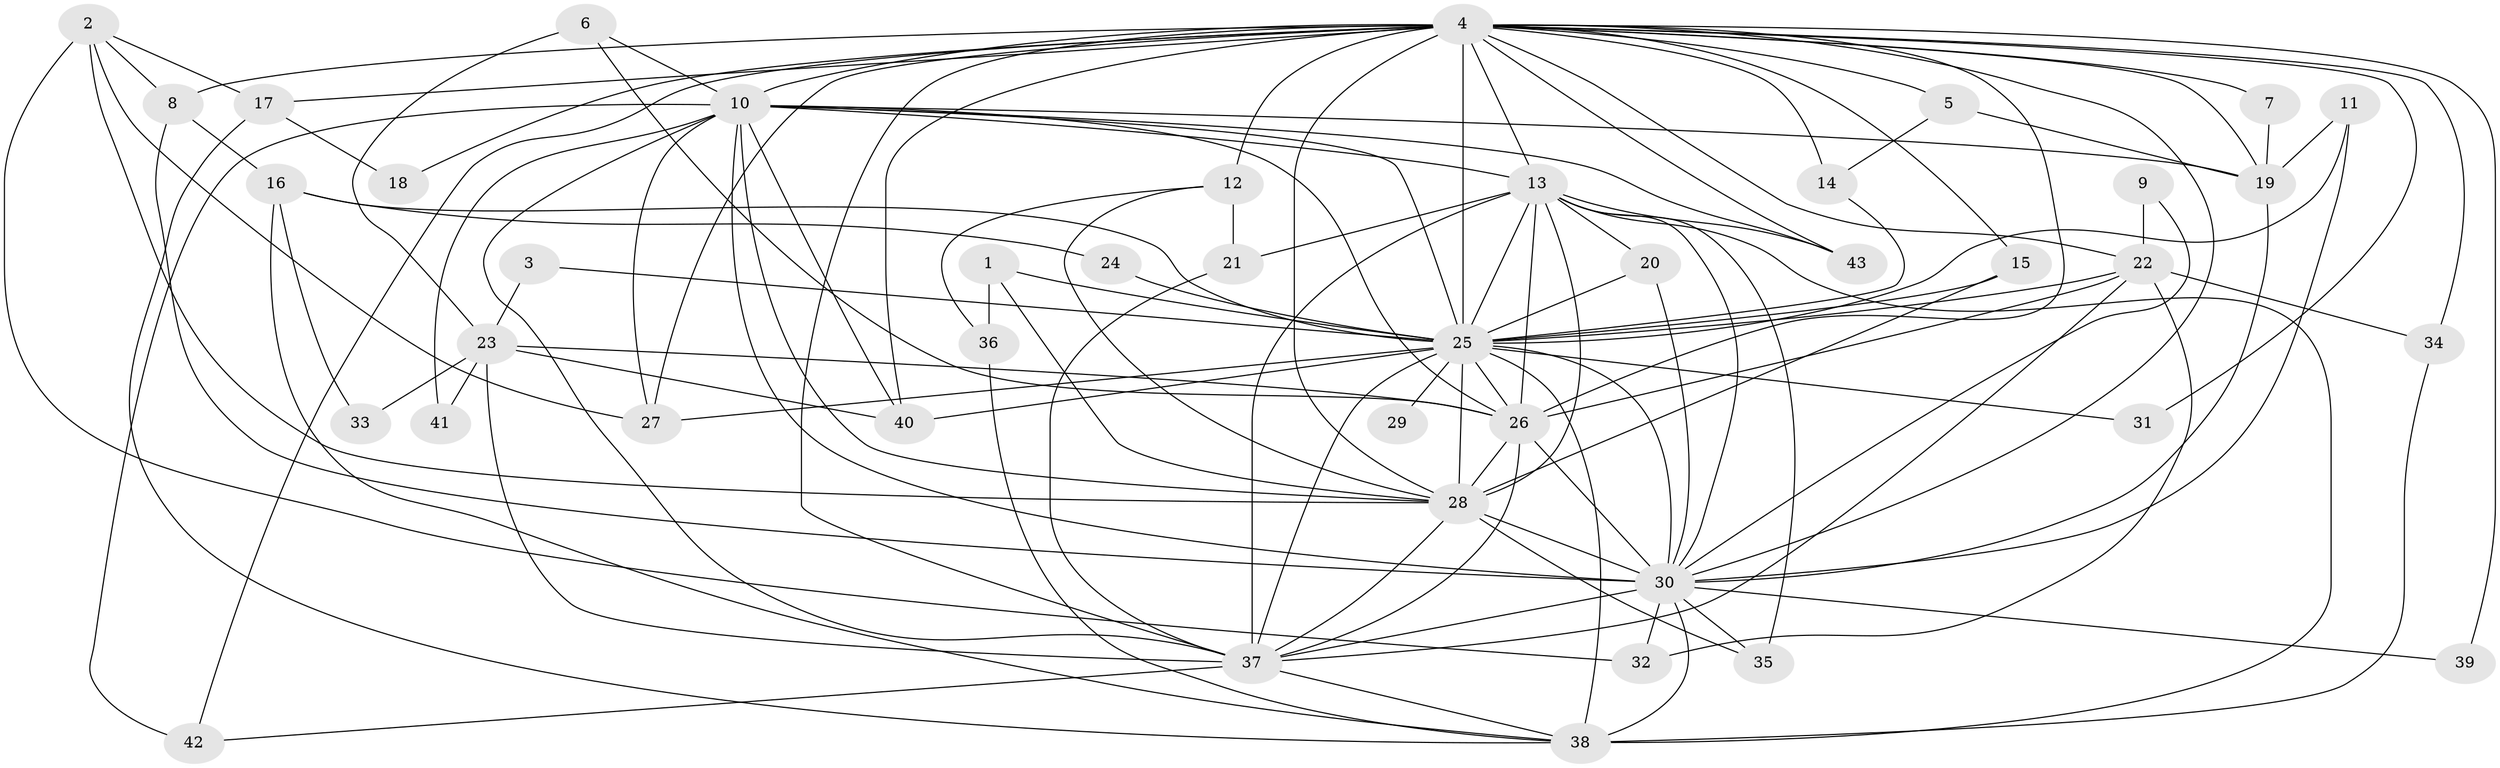 // original degree distribution, {23: 0.011627906976744186, 15: 0.011627906976744186, 18: 0.03488372093023256, 17: 0.011627906976744186, 22: 0.011627906976744186, 19: 0.011627906976744186, 14: 0.023255813953488372, 3: 0.18604651162790697, 5: 0.023255813953488372, 6: 0.011627906976744186, 2: 0.5, 4: 0.12790697674418605, 7: 0.023255813953488372, 8: 0.011627906976744186}
// Generated by graph-tools (version 1.1) at 2025/25/03/09/25 03:25:39]
// undirected, 43 vertices, 120 edges
graph export_dot {
graph [start="1"]
  node [color=gray90,style=filled];
  1;
  2;
  3;
  4;
  5;
  6;
  7;
  8;
  9;
  10;
  11;
  12;
  13;
  14;
  15;
  16;
  17;
  18;
  19;
  20;
  21;
  22;
  23;
  24;
  25;
  26;
  27;
  28;
  29;
  30;
  31;
  32;
  33;
  34;
  35;
  36;
  37;
  38;
  39;
  40;
  41;
  42;
  43;
  1 -- 25 [weight=1.0];
  1 -- 28 [weight=1.0];
  1 -- 36 [weight=1.0];
  2 -- 8 [weight=1.0];
  2 -- 17 [weight=1.0];
  2 -- 27 [weight=1.0];
  2 -- 28 [weight=1.0];
  2 -- 32 [weight=1.0];
  3 -- 23 [weight=1.0];
  3 -- 25 [weight=1.0];
  4 -- 5 [weight=1.0];
  4 -- 7 [weight=1.0];
  4 -- 8 [weight=1.0];
  4 -- 10 [weight=2.0];
  4 -- 12 [weight=2.0];
  4 -- 13 [weight=2.0];
  4 -- 14 [weight=1.0];
  4 -- 15 [weight=1.0];
  4 -- 17 [weight=1.0];
  4 -- 18 [weight=1.0];
  4 -- 19 [weight=1.0];
  4 -- 22 [weight=1.0];
  4 -- 25 [weight=4.0];
  4 -- 26 [weight=2.0];
  4 -- 27 [weight=1.0];
  4 -- 28 [weight=2.0];
  4 -- 30 [weight=2.0];
  4 -- 31 [weight=1.0];
  4 -- 34 [weight=1.0];
  4 -- 37 [weight=4.0];
  4 -- 39 [weight=1.0];
  4 -- 40 [weight=1.0];
  4 -- 42 [weight=1.0];
  4 -- 43 [weight=1.0];
  5 -- 14 [weight=1.0];
  5 -- 19 [weight=1.0];
  6 -- 10 [weight=1.0];
  6 -- 23 [weight=1.0];
  6 -- 26 [weight=1.0];
  7 -- 19 [weight=1.0];
  8 -- 16 [weight=1.0];
  8 -- 30 [weight=1.0];
  9 -- 22 [weight=1.0];
  9 -- 30 [weight=1.0];
  10 -- 13 [weight=1.0];
  10 -- 19 [weight=2.0];
  10 -- 25 [weight=2.0];
  10 -- 26 [weight=1.0];
  10 -- 27 [weight=1.0];
  10 -- 28 [weight=1.0];
  10 -- 30 [weight=1.0];
  10 -- 37 [weight=1.0];
  10 -- 40 [weight=1.0];
  10 -- 41 [weight=1.0];
  10 -- 42 [weight=1.0];
  10 -- 43 [weight=1.0];
  11 -- 19 [weight=2.0];
  11 -- 25 [weight=1.0];
  11 -- 30 [weight=1.0];
  12 -- 21 [weight=1.0];
  12 -- 28 [weight=1.0];
  12 -- 36 [weight=1.0];
  13 -- 20 [weight=1.0];
  13 -- 21 [weight=1.0];
  13 -- 25 [weight=2.0];
  13 -- 26 [weight=1.0];
  13 -- 28 [weight=1.0];
  13 -- 30 [weight=1.0];
  13 -- 35 [weight=1.0];
  13 -- 37 [weight=2.0];
  13 -- 38 [weight=2.0];
  13 -- 43 [weight=1.0];
  14 -- 25 [weight=1.0];
  15 -- 25 [weight=1.0];
  15 -- 28 [weight=1.0];
  16 -- 24 [weight=1.0];
  16 -- 25 [weight=1.0];
  16 -- 33 [weight=1.0];
  16 -- 38 [weight=1.0];
  17 -- 18 [weight=1.0];
  17 -- 38 [weight=1.0];
  19 -- 30 [weight=1.0];
  20 -- 25 [weight=1.0];
  20 -- 30 [weight=1.0];
  21 -- 37 [weight=1.0];
  22 -- 25 [weight=1.0];
  22 -- 26 [weight=1.0];
  22 -- 32 [weight=1.0];
  22 -- 34 [weight=1.0];
  22 -- 37 [weight=1.0];
  23 -- 26 [weight=1.0];
  23 -- 33 [weight=1.0];
  23 -- 37 [weight=1.0];
  23 -- 40 [weight=1.0];
  23 -- 41 [weight=1.0];
  24 -- 25 [weight=1.0];
  25 -- 26 [weight=3.0];
  25 -- 27 [weight=1.0];
  25 -- 28 [weight=2.0];
  25 -- 29 [weight=2.0];
  25 -- 30 [weight=3.0];
  25 -- 31 [weight=1.0];
  25 -- 37 [weight=2.0];
  25 -- 38 [weight=1.0];
  25 -- 40 [weight=1.0];
  26 -- 28 [weight=1.0];
  26 -- 30 [weight=1.0];
  26 -- 37 [weight=3.0];
  28 -- 30 [weight=3.0];
  28 -- 35 [weight=1.0];
  28 -- 37 [weight=1.0];
  30 -- 32 [weight=2.0];
  30 -- 35 [weight=1.0];
  30 -- 37 [weight=1.0];
  30 -- 38 [weight=1.0];
  30 -- 39 [weight=1.0];
  34 -- 38 [weight=1.0];
  36 -- 38 [weight=1.0];
  37 -- 38 [weight=1.0];
  37 -- 42 [weight=1.0];
}
